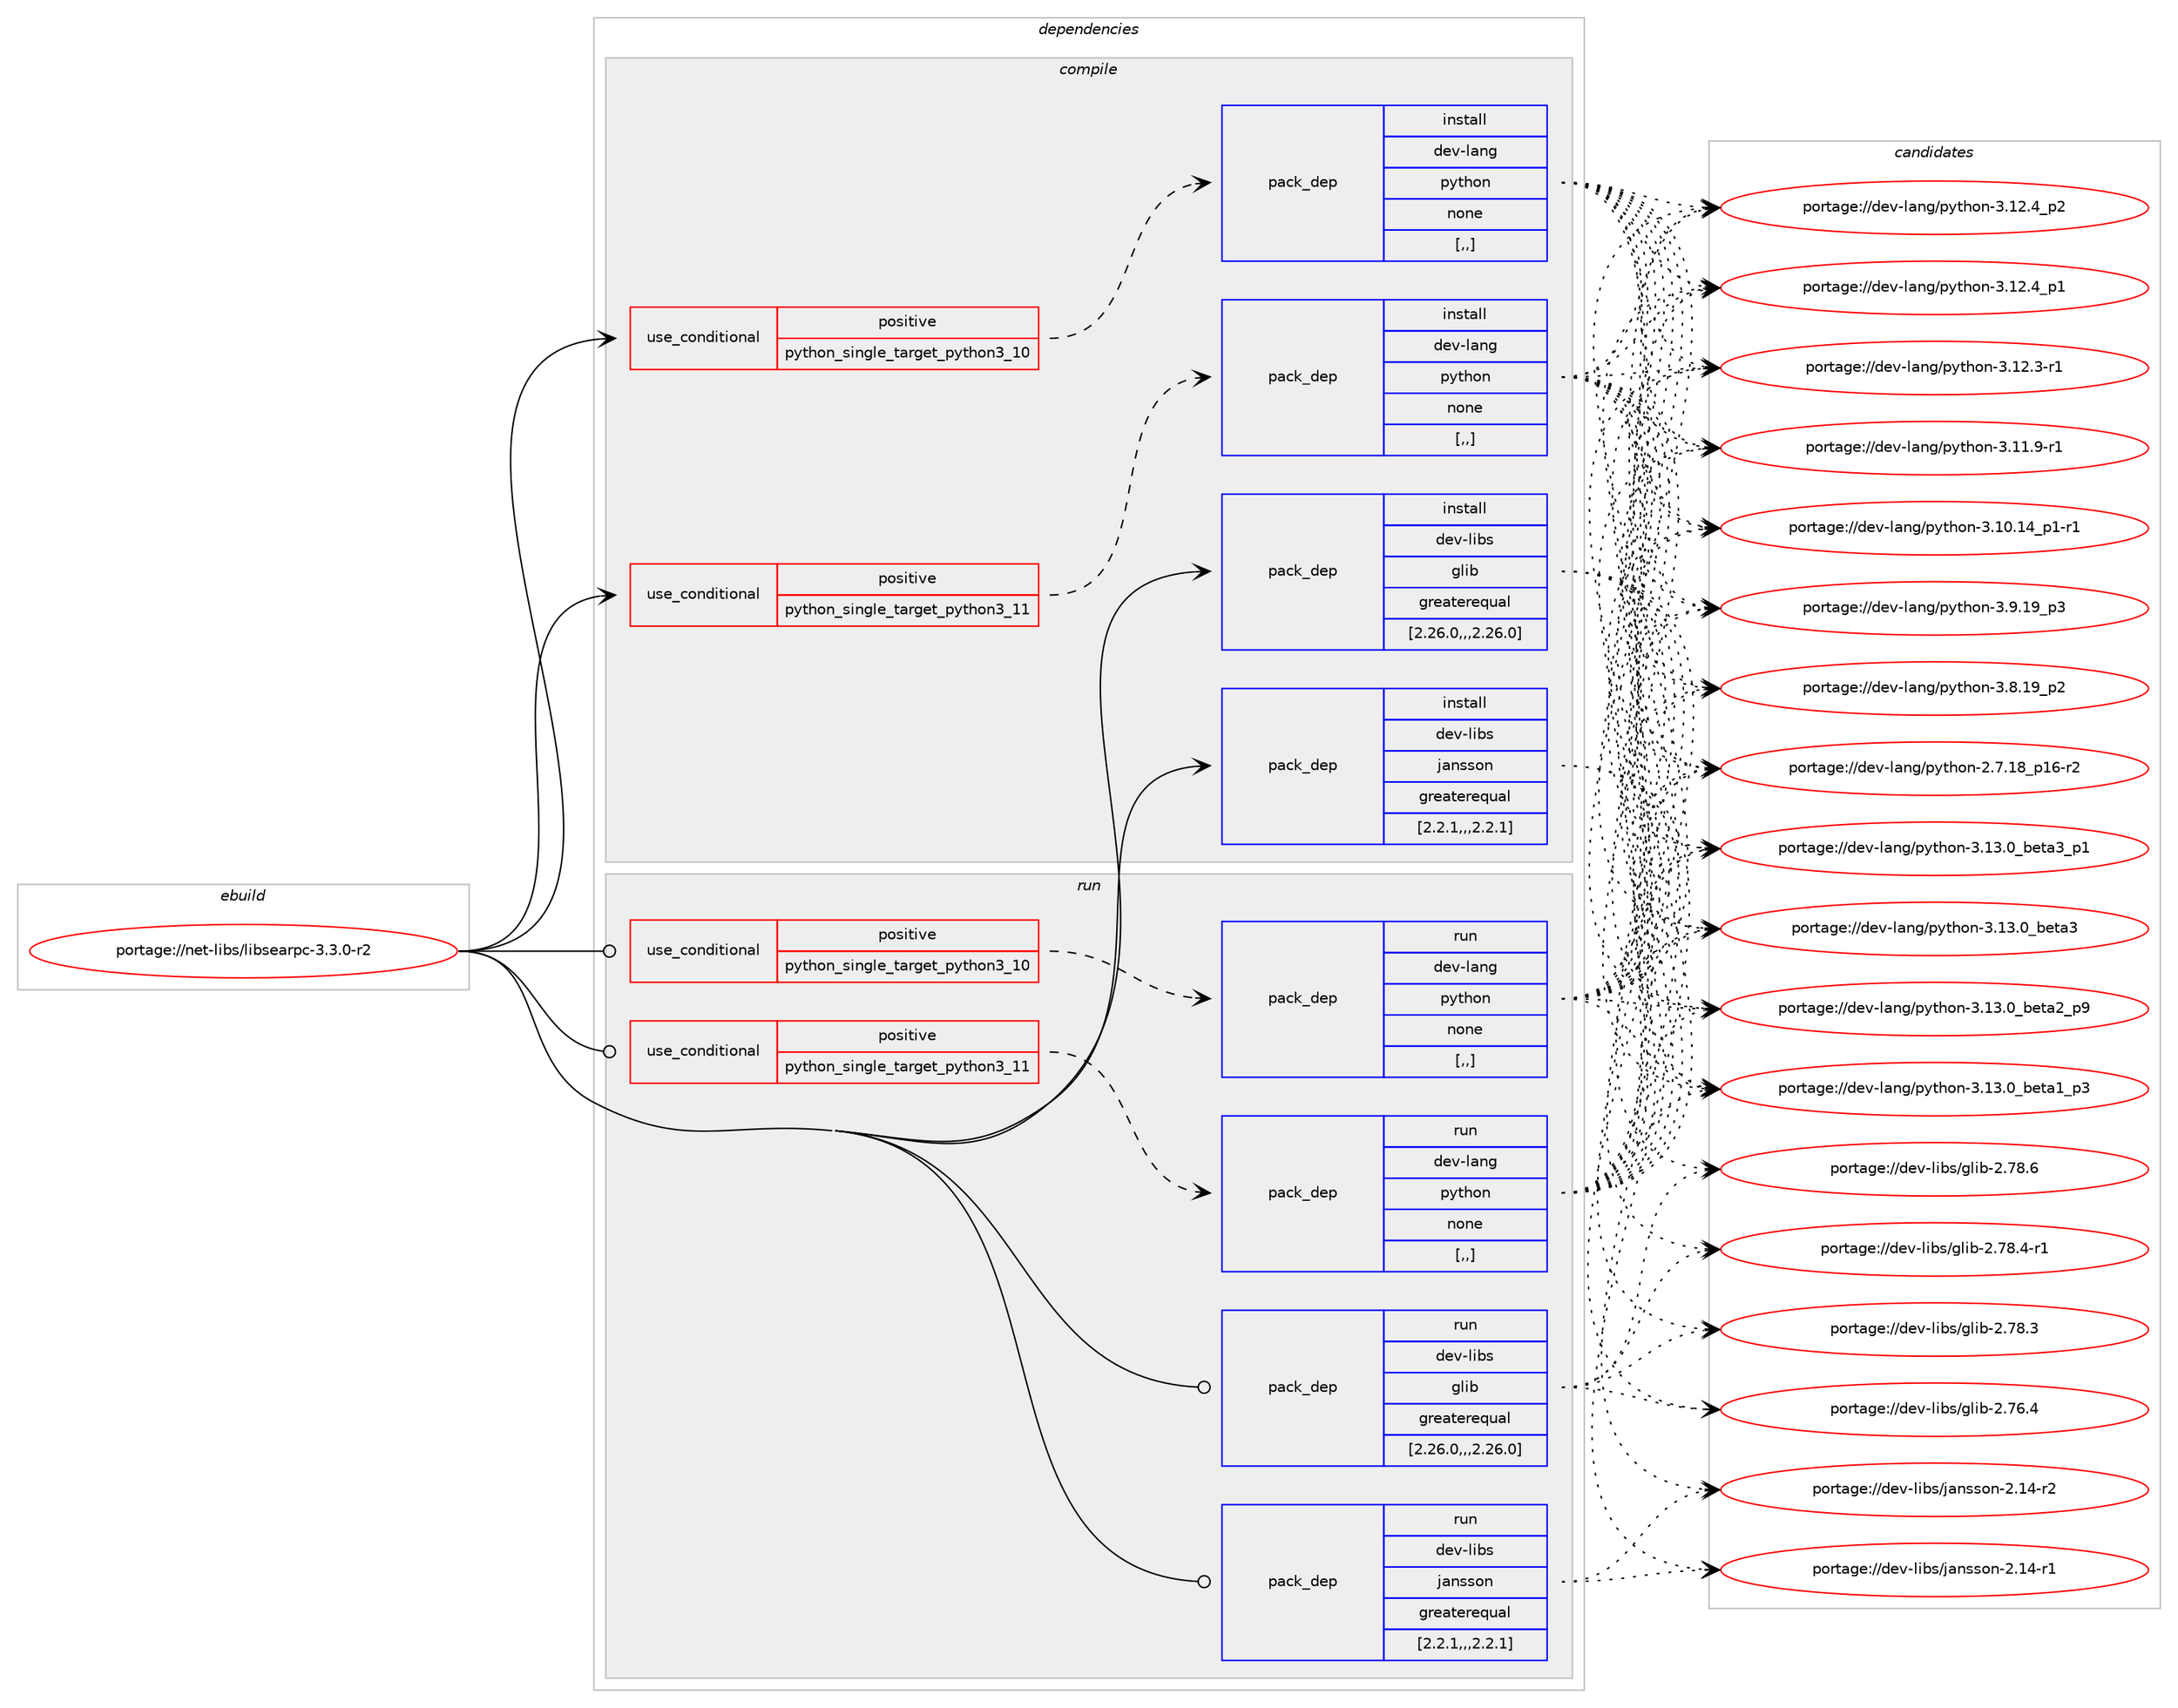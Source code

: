 digraph prolog {

# *************
# Graph options
# *************

newrank=true;
concentrate=true;
compound=true;
graph [rankdir=LR,fontname=Helvetica,fontsize=10,ranksep=1.5];#, ranksep=2.5, nodesep=0.2];
edge  [arrowhead=vee];
node  [fontname=Helvetica,fontsize=10];

# **********
# The ebuild
# **********

subgraph cluster_leftcol {
color=gray;
rank=same;
label=<<i>ebuild</i>>;
id [label="portage://net-libs/libsearpc-3.3.0-r2", color=red, width=4, href="../net-libs/libsearpc-3.3.0-r2.svg"];
}

# ****************
# The dependencies
# ****************

subgraph cluster_midcol {
color=gray;
label=<<i>dependencies</i>>;
subgraph cluster_compile {
fillcolor="#eeeeee";
style=filled;
label=<<i>compile</i>>;
subgraph cond93249 {
dependency357478 [label=<<TABLE BORDER="0" CELLBORDER="1" CELLSPACING="0" CELLPADDING="4"><TR><TD ROWSPAN="3" CELLPADDING="10">use_conditional</TD></TR><TR><TD>positive</TD></TR><TR><TD>python_single_target_python3_10</TD></TR></TABLE>>, shape=none, color=red];
subgraph pack261570 {
dependency357479 [label=<<TABLE BORDER="0" CELLBORDER="1" CELLSPACING="0" CELLPADDING="4" WIDTH="220"><TR><TD ROWSPAN="6" CELLPADDING="30">pack_dep</TD></TR><TR><TD WIDTH="110">install</TD></TR><TR><TD>dev-lang</TD></TR><TR><TD>python</TD></TR><TR><TD>none</TD></TR><TR><TD>[,,]</TD></TR></TABLE>>, shape=none, color=blue];
}
dependency357478:e -> dependency357479:w [weight=20,style="dashed",arrowhead="vee"];
}
id:e -> dependency357478:w [weight=20,style="solid",arrowhead="vee"];
subgraph cond93250 {
dependency357480 [label=<<TABLE BORDER="0" CELLBORDER="1" CELLSPACING="0" CELLPADDING="4"><TR><TD ROWSPAN="3" CELLPADDING="10">use_conditional</TD></TR><TR><TD>positive</TD></TR><TR><TD>python_single_target_python3_11</TD></TR></TABLE>>, shape=none, color=red];
subgraph pack261571 {
dependency357481 [label=<<TABLE BORDER="0" CELLBORDER="1" CELLSPACING="0" CELLPADDING="4" WIDTH="220"><TR><TD ROWSPAN="6" CELLPADDING="30">pack_dep</TD></TR><TR><TD WIDTH="110">install</TD></TR><TR><TD>dev-lang</TD></TR><TR><TD>python</TD></TR><TR><TD>none</TD></TR><TR><TD>[,,]</TD></TR></TABLE>>, shape=none, color=blue];
}
dependency357480:e -> dependency357481:w [weight=20,style="dashed",arrowhead="vee"];
}
id:e -> dependency357480:w [weight=20,style="solid",arrowhead="vee"];
subgraph pack261572 {
dependency357482 [label=<<TABLE BORDER="0" CELLBORDER="1" CELLSPACING="0" CELLPADDING="4" WIDTH="220"><TR><TD ROWSPAN="6" CELLPADDING="30">pack_dep</TD></TR><TR><TD WIDTH="110">install</TD></TR><TR><TD>dev-libs</TD></TR><TR><TD>glib</TD></TR><TR><TD>greaterequal</TD></TR><TR><TD>[2.26.0,,,2.26.0]</TD></TR></TABLE>>, shape=none, color=blue];
}
id:e -> dependency357482:w [weight=20,style="solid",arrowhead="vee"];
subgraph pack261573 {
dependency357483 [label=<<TABLE BORDER="0" CELLBORDER="1" CELLSPACING="0" CELLPADDING="4" WIDTH="220"><TR><TD ROWSPAN="6" CELLPADDING="30">pack_dep</TD></TR><TR><TD WIDTH="110">install</TD></TR><TR><TD>dev-libs</TD></TR><TR><TD>jansson</TD></TR><TR><TD>greaterequal</TD></TR><TR><TD>[2.2.1,,,2.2.1]</TD></TR></TABLE>>, shape=none, color=blue];
}
id:e -> dependency357483:w [weight=20,style="solid",arrowhead="vee"];
}
subgraph cluster_compileandrun {
fillcolor="#eeeeee";
style=filled;
label=<<i>compile and run</i>>;
}
subgraph cluster_run {
fillcolor="#eeeeee";
style=filled;
label=<<i>run</i>>;
subgraph cond93251 {
dependency357484 [label=<<TABLE BORDER="0" CELLBORDER="1" CELLSPACING="0" CELLPADDING="4"><TR><TD ROWSPAN="3" CELLPADDING="10">use_conditional</TD></TR><TR><TD>positive</TD></TR><TR><TD>python_single_target_python3_10</TD></TR></TABLE>>, shape=none, color=red];
subgraph pack261574 {
dependency357485 [label=<<TABLE BORDER="0" CELLBORDER="1" CELLSPACING="0" CELLPADDING="4" WIDTH="220"><TR><TD ROWSPAN="6" CELLPADDING="30">pack_dep</TD></TR><TR><TD WIDTH="110">run</TD></TR><TR><TD>dev-lang</TD></TR><TR><TD>python</TD></TR><TR><TD>none</TD></TR><TR><TD>[,,]</TD></TR></TABLE>>, shape=none, color=blue];
}
dependency357484:e -> dependency357485:w [weight=20,style="dashed",arrowhead="vee"];
}
id:e -> dependency357484:w [weight=20,style="solid",arrowhead="odot"];
subgraph cond93252 {
dependency357486 [label=<<TABLE BORDER="0" CELLBORDER="1" CELLSPACING="0" CELLPADDING="4"><TR><TD ROWSPAN="3" CELLPADDING="10">use_conditional</TD></TR><TR><TD>positive</TD></TR><TR><TD>python_single_target_python3_11</TD></TR></TABLE>>, shape=none, color=red];
subgraph pack261575 {
dependency357487 [label=<<TABLE BORDER="0" CELLBORDER="1" CELLSPACING="0" CELLPADDING="4" WIDTH="220"><TR><TD ROWSPAN="6" CELLPADDING="30">pack_dep</TD></TR><TR><TD WIDTH="110">run</TD></TR><TR><TD>dev-lang</TD></TR><TR><TD>python</TD></TR><TR><TD>none</TD></TR><TR><TD>[,,]</TD></TR></TABLE>>, shape=none, color=blue];
}
dependency357486:e -> dependency357487:w [weight=20,style="dashed",arrowhead="vee"];
}
id:e -> dependency357486:w [weight=20,style="solid",arrowhead="odot"];
subgraph pack261576 {
dependency357488 [label=<<TABLE BORDER="0" CELLBORDER="1" CELLSPACING="0" CELLPADDING="4" WIDTH="220"><TR><TD ROWSPAN="6" CELLPADDING="30">pack_dep</TD></TR><TR><TD WIDTH="110">run</TD></TR><TR><TD>dev-libs</TD></TR><TR><TD>glib</TD></TR><TR><TD>greaterequal</TD></TR><TR><TD>[2.26.0,,,2.26.0]</TD></TR></TABLE>>, shape=none, color=blue];
}
id:e -> dependency357488:w [weight=20,style="solid",arrowhead="odot"];
subgraph pack261577 {
dependency357489 [label=<<TABLE BORDER="0" CELLBORDER="1" CELLSPACING="0" CELLPADDING="4" WIDTH="220"><TR><TD ROWSPAN="6" CELLPADDING="30">pack_dep</TD></TR><TR><TD WIDTH="110">run</TD></TR><TR><TD>dev-libs</TD></TR><TR><TD>jansson</TD></TR><TR><TD>greaterequal</TD></TR><TR><TD>[2.2.1,,,2.2.1]</TD></TR></TABLE>>, shape=none, color=blue];
}
id:e -> dependency357489:w [weight=20,style="solid",arrowhead="odot"];
}
}

# **************
# The candidates
# **************

subgraph cluster_choices {
rank=same;
color=gray;
label=<<i>candidates</i>>;

subgraph choice261570 {
color=black;
nodesep=1;
choice10010111845108971101034711212111610411111045514649514648959810111697519511249 [label="portage://dev-lang/python-3.13.0_beta3_p1", color=red, width=4,href="../dev-lang/python-3.13.0_beta3_p1.svg"];
choice1001011184510897110103471121211161041111104551464951464895981011169751 [label="portage://dev-lang/python-3.13.0_beta3", color=red, width=4,href="../dev-lang/python-3.13.0_beta3.svg"];
choice10010111845108971101034711212111610411111045514649514648959810111697509511257 [label="portage://dev-lang/python-3.13.0_beta2_p9", color=red, width=4,href="../dev-lang/python-3.13.0_beta2_p9.svg"];
choice10010111845108971101034711212111610411111045514649514648959810111697499511251 [label="portage://dev-lang/python-3.13.0_beta1_p3", color=red, width=4,href="../dev-lang/python-3.13.0_beta1_p3.svg"];
choice100101118451089711010347112121116104111110455146495046529511250 [label="portage://dev-lang/python-3.12.4_p2", color=red, width=4,href="../dev-lang/python-3.12.4_p2.svg"];
choice100101118451089711010347112121116104111110455146495046529511249 [label="portage://dev-lang/python-3.12.4_p1", color=red, width=4,href="../dev-lang/python-3.12.4_p1.svg"];
choice100101118451089711010347112121116104111110455146495046514511449 [label="portage://dev-lang/python-3.12.3-r1", color=red, width=4,href="../dev-lang/python-3.12.3-r1.svg"];
choice100101118451089711010347112121116104111110455146494946574511449 [label="portage://dev-lang/python-3.11.9-r1", color=red, width=4,href="../dev-lang/python-3.11.9-r1.svg"];
choice100101118451089711010347112121116104111110455146494846495295112494511449 [label="portage://dev-lang/python-3.10.14_p1-r1", color=red, width=4,href="../dev-lang/python-3.10.14_p1-r1.svg"];
choice100101118451089711010347112121116104111110455146574649579511251 [label="portage://dev-lang/python-3.9.19_p3", color=red, width=4,href="../dev-lang/python-3.9.19_p3.svg"];
choice100101118451089711010347112121116104111110455146564649579511250 [label="portage://dev-lang/python-3.8.19_p2", color=red, width=4,href="../dev-lang/python-3.8.19_p2.svg"];
choice100101118451089711010347112121116104111110455046554649569511249544511450 [label="portage://dev-lang/python-2.7.18_p16-r2", color=red, width=4,href="../dev-lang/python-2.7.18_p16-r2.svg"];
dependency357479:e -> choice10010111845108971101034711212111610411111045514649514648959810111697519511249:w [style=dotted,weight="100"];
dependency357479:e -> choice1001011184510897110103471121211161041111104551464951464895981011169751:w [style=dotted,weight="100"];
dependency357479:e -> choice10010111845108971101034711212111610411111045514649514648959810111697509511257:w [style=dotted,weight="100"];
dependency357479:e -> choice10010111845108971101034711212111610411111045514649514648959810111697499511251:w [style=dotted,weight="100"];
dependency357479:e -> choice100101118451089711010347112121116104111110455146495046529511250:w [style=dotted,weight="100"];
dependency357479:e -> choice100101118451089711010347112121116104111110455146495046529511249:w [style=dotted,weight="100"];
dependency357479:e -> choice100101118451089711010347112121116104111110455146495046514511449:w [style=dotted,weight="100"];
dependency357479:e -> choice100101118451089711010347112121116104111110455146494946574511449:w [style=dotted,weight="100"];
dependency357479:e -> choice100101118451089711010347112121116104111110455146494846495295112494511449:w [style=dotted,weight="100"];
dependency357479:e -> choice100101118451089711010347112121116104111110455146574649579511251:w [style=dotted,weight="100"];
dependency357479:e -> choice100101118451089711010347112121116104111110455146564649579511250:w [style=dotted,weight="100"];
dependency357479:e -> choice100101118451089711010347112121116104111110455046554649569511249544511450:w [style=dotted,weight="100"];
}
subgraph choice261571 {
color=black;
nodesep=1;
choice10010111845108971101034711212111610411111045514649514648959810111697519511249 [label="portage://dev-lang/python-3.13.0_beta3_p1", color=red, width=4,href="../dev-lang/python-3.13.0_beta3_p1.svg"];
choice1001011184510897110103471121211161041111104551464951464895981011169751 [label="portage://dev-lang/python-3.13.0_beta3", color=red, width=4,href="../dev-lang/python-3.13.0_beta3.svg"];
choice10010111845108971101034711212111610411111045514649514648959810111697509511257 [label="portage://dev-lang/python-3.13.0_beta2_p9", color=red, width=4,href="../dev-lang/python-3.13.0_beta2_p9.svg"];
choice10010111845108971101034711212111610411111045514649514648959810111697499511251 [label="portage://dev-lang/python-3.13.0_beta1_p3", color=red, width=4,href="../dev-lang/python-3.13.0_beta1_p3.svg"];
choice100101118451089711010347112121116104111110455146495046529511250 [label="portage://dev-lang/python-3.12.4_p2", color=red, width=4,href="../dev-lang/python-3.12.4_p2.svg"];
choice100101118451089711010347112121116104111110455146495046529511249 [label="portage://dev-lang/python-3.12.4_p1", color=red, width=4,href="../dev-lang/python-3.12.4_p1.svg"];
choice100101118451089711010347112121116104111110455146495046514511449 [label="portage://dev-lang/python-3.12.3-r1", color=red, width=4,href="../dev-lang/python-3.12.3-r1.svg"];
choice100101118451089711010347112121116104111110455146494946574511449 [label="portage://dev-lang/python-3.11.9-r1", color=red, width=4,href="../dev-lang/python-3.11.9-r1.svg"];
choice100101118451089711010347112121116104111110455146494846495295112494511449 [label="portage://dev-lang/python-3.10.14_p1-r1", color=red, width=4,href="../dev-lang/python-3.10.14_p1-r1.svg"];
choice100101118451089711010347112121116104111110455146574649579511251 [label="portage://dev-lang/python-3.9.19_p3", color=red, width=4,href="../dev-lang/python-3.9.19_p3.svg"];
choice100101118451089711010347112121116104111110455146564649579511250 [label="portage://dev-lang/python-3.8.19_p2", color=red, width=4,href="../dev-lang/python-3.8.19_p2.svg"];
choice100101118451089711010347112121116104111110455046554649569511249544511450 [label="portage://dev-lang/python-2.7.18_p16-r2", color=red, width=4,href="../dev-lang/python-2.7.18_p16-r2.svg"];
dependency357481:e -> choice10010111845108971101034711212111610411111045514649514648959810111697519511249:w [style=dotted,weight="100"];
dependency357481:e -> choice1001011184510897110103471121211161041111104551464951464895981011169751:w [style=dotted,weight="100"];
dependency357481:e -> choice10010111845108971101034711212111610411111045514649514648959810111697509511257:w [style=dotted,weight="100"];
dependency357481:e -> choice10010111845108971101034711212111610411111045514649514648959810111697499511251:w [style=dotted,weight="100"];
dependency357481:e -> choice100101118451089711010347112121116104111110455146495046529511250:w [style=dotted,weight="100"];
dependency357481:e -> choice100101118451089711010347112121116104111110455146495046529511249:w [style=dotted,weight="100"];
dependency357481:e -> choice100101118451089711010347112121116104111110455146495046514511449:w [style=dotted,weight="100"];
dependency357481:e -> choice100101118451089711010347112121116104111110455146494946574511449:w [style=dotted,weight="100"];
dependency357481:e -> choice100101118451089711010347112121116104111110455146494846495295112494511449:w [style=dotted,weight="100"];
dependency357481:e -> choice100101118451089711010347112121116104111110455146574649579511251:w [style=dotted,weight="100"];
dependency357481:e -> choice100101118451089711010347112121116104111110455146564649579511250:w [style=dotted,weight="100"];
dependency357481:e -> choice100101118451089711010347112121116104111110455046554649569511249544511450:w [style=dotted,weight="100"];
}
subgraph choice261572 {
color=black;
nodesep=1;
choice1001011184510810598115471031081059845504655564654 [label="portage://dev-libs/glib-2.78.6", color=red, width=4,href="../dev-libs/glib-2.78.6.svg"];
choice10010111845108105981154710310810598455046555646524511449 [label="portage://dev-libs/glib-2.78.4-r1", color=red, width=4,href="../dev-libs/glib-2.78.4-r1.svg"];
choice1001011184510810598115471031081059845504655564651 [label="portage://dev-libs/glib-2.78.3", color=red, width=4,href="../dev-libs/glib-2.78.3.svg"];
choice1001011184510810598115471031081059845504655544652 [label="portage://dev-libs/glib-2.76.4", color=red, width=4,href="../dev-libs/glib-2.76.4.svg"];
dependency357482:e -> choice1001011184510810598115471031081059845504655564654:w [style=dotted,weight="100"];
dependency357482:e -> choice10010111845108105981154710310810598455046555646524511449:w [style=dotted,weight="100"];
dependency357482:e -> choice1001011184510810598115471031081059845504655564651:w [style=dotted,weight="100"];
dependency357482:e -> choice1001011184510810598115471031081059845504655544652:w [style=dotted,weight="100"];
}
subgraph choice261573 {
color=black;
nodesep=1;
choice1001011184510810598115471069711011511511111045504649524511450 [label="portage://dev-libs/jansson-2.14-r2", color=red, width=4,href="../dev-libs/jansson-2.14-r2.svg"];
choice1001011184510810598115471069711011511511111045504649524511449 [label="portage://dev-libs/jansson-2.14-r1", color=red, width=4,href="../dev-libs/jansson-2.14-r1.svg"];
dependency357483:e -> choice1001011184510810598115471069711011511511111045504649524511450:w [style=dotted,weight="100"];
dependency357483:e -> choice1001011184510810598115471069711011511511111045504649524511449:w [style=dotted,weight="100"];
}
subgraph choice261574 {
color=black;
nodesep=1;
choice10010111845108971101034711212111610411111045514649514648959810111697519511249 [label="portage://dev-lang/python-3.13.0_beta3_p1", color=red, width=4,href="../dev-lang/python-3.13.0_beta3_p1.svg"];
choice1001011184510897110103471121211161041111104551464951464895981011169751 [label="portage://dev-lang/python-3.13.0_beta3", color=red, width=4,href="../dev-lang/python-3.13.0_beta3.svg"];
choice10010111845108971101034711212111610411111045514649514648959810111697509511257 [label="portage://dev-lang/python-3.13.0_beta2_p9", color=red, width=4,href="../dev-lang/python-3.13.0_beta2_p9.svg"];
choice10010111845108971101034711212111610411111045514649514648959810111697499511251 [label="portage://dev-lang/python-3.13.0_beta1_p3", color=red, width=4,href="../dev-lang/python-3.13.0_beta1_p3.svg"];
choice100101118451089711010347112121116104111110455146495046529511250 [label="portage://dev-lang/python-3.12.4_p2", color=red, width=4,href="../dev-lang/python-3.12.4_p2.svg"];
choice100101118451089711010347112121116104111110455146495046529511249 [label="portage://dev-lang/python-3.12.4_p1", color=red, width=4,href="../dev-lang/python-3.12.4_p1.svg"];
choice100101118451089711010347112121116104111110455146495046514511449 [label="portage://dev-lang/python-3.12.3-r1", color=red, width=4,href="../dev-lang/python-3.12.3-r1.svg"];
choice100101118451089711010347112121116104111110455146494946574511449 [label="portage://dev-lang/python-3.11.9-r1", color=red, width=4,href="../dev-lang/python-3.11.9-r1.svg"];
choice100101118451089711010347112121116104111110455146494846495295112494511449 [label="portage://dev-lang/python-3.10.14_p1-r1", color=red, width=4,href="../dev-lang/python-3.10.14_p1-r1.svg"];
choice100101118451089711010347112121116104111110455146574649579511251 [label="portage://dev-lang/python-3.9.19_p3", color=red, width=4,href="../dev-lang/python-3.9.19_p3.svg"];
choice100101118451089711010347112121116104111110455146564649579511250 [label="portage://dev-lang/python-3.8.19_p2", color=red, width=4,href="../dev-lang/python-3.8.19_p2.svg"];
choice100101118451089711010347112121116104111110455046554649569511249544511450 [label="portage://dev-lang/python-2.7.18_p16-r2", color=red, width=4,href="../dev-lang/python-2.7.18_p16-r2.svg"];
dependency357485:e -> choice10010111845108971101034711212111610411111045514649514648959810111697519511249:w [style=dotted,weight="100"];
dependency357485:e -> choice1001011184510897110103471121211161041111104551464951464895981011169751:w [style=dotted,weight="100"];
dependency357485:e -> choice10010111845108971101034711212111610411111045514649514648959810111697509511257:w [style=dotted,weight="100"];
dependency357485:e -> choice10010111845108971101034711212111610411111045514649514648959810111697499511251:w [style=dotted,weight="100"];
dependency357485:e -> choice100101118451089711010347112121116104111110455146495046529511250:w [style=dotted,weight="100"];
dependency357485:e -> choice100101118451089711010347112121116104111110455146495046529511249:w [style=dotted,weight="100"];
dependency357485:e -> choice100101118451089711010347112121116104111110455146495046514511449:w [style=dotted,weight="100"];
dependency357485:e -> choice100101118451089711010347112121116104111110455146494946574511449:w [style=dotted,weight="100"];
dependency357485:e -> choice100101118451089711010347112121116104111110455146494846495295112494511449:w [style=dotted,weight="100"];
dependency357485:e -> choice100101118451089711010347112121116104111110455146574649579511251:w [style=dotted,weight="100"];
dependency357485:e -> choice100101118451089711010347112121116104111110455146564649579511250:w [style=dotted,weight="100"];
dependency357485:e -> choice100101118451089711010347112121116104111110455046554649569511249544511450:w [style=dotted,weight="100"];
}
subgraph choice261575 {
color=black;
nodesep=1;
choice10010111845108971101034711212111610411111045514649514648959810111697519511249 [label="portage://dev-lang/python-3.13.0_beta3_p1", color=red, width=4,href="../dev-lang/python-3.13.0_beta3_p1.svg"];
choice1001011184510897110103471121211161041111104551464951464895981011169751 [label="portage://dev-lang/python-3.13.0_beta3", color=red, width=4,href="../dev-lang/python-3.13.0_beta3.svg"];
choice10010111845108971101034711212111610411111045514649514648959810111697509511257 [label="portage://dev-lang/python-3.13.0_beta2_p9", color=red, width=4,href="../dev-lang/python-3.13.0_beta2_p9.svg"];
choice10010111845108971101034711212111610411111045514649514648959810111697499511251 [label="portage://dev-lang/python-3.13.0_beta1_p3", color=red, width=4,href="../dev-lang/python-3.13.0_beta1_p3.svg"];
choice100101118451089711010347112121116104111110455146495046529511250 [label="portage://dev-lang/python-3.12.4_p2", color=red, width=4,href="../dev-lang/python-3.12.4_p2.svg"];
choice100101118451089711010347112121116104111110455146495046529511249 [label="portage://dev-lang/python-3.12.4_p1", color=red, width=4,href="../dev-lang/python-3.12.4_p1.svg"];
choice100101118451089711010347112121116104111110455146495046514511449 [label="portage://dev-lang/python-3.12.3-r1", color=red, width=4,href="../dev-lang/python-3.12.3-r1.svg"];
choice100101118451089711010347112121116104111110455146494946574511449 [label="portage://dev-lang/python-3.11.9-r1", color=red, width=4,href="../dev-lang/python-3.11.9-r1.svg"];
choice100101118451089711010347112121116104111110455146494846495295112494511449 [label="portage://dev-lang/python-3.10.14_p1-r1", color=red, width=4,href="../dev-lang/python-3.10.14_p1-r1.svg"];
choice100101118451089711010347112121116104111110455146574649579511251 [label="portage://dev-lang/python-3.9.19_p3", color=red, width=4,href="../dev-lang/python-3.9.19_p3.svg"];
choice100101118451089711010347112121116104111110455146564649579511250 [label="portage://dev-lang/python-3.8.19_p2", color=red, width=4,href="../dev-lang/python-3.8.19_p2.svg"];
choice100101118451089711010347112121116104111110455046554649569511249544511450 [label="portage://dev-lang/python-2.7.18_p16-r2", color=red, width=4,href="../dev-lang/python-2.7.18_p16-r2.svg"];
dependency357487:e -> choice10010111845108971101034711212111610411111045514649514648959810111697519511249:w [style=dotted,weight="100"];
dependency357487:e -> choice1001011184510897110103471121211161041111104551464951464895981011169751:w [style=dotted,weight="100"];
dependency357487:e -> choice10010111845108971101034711212111610411111045514649514648959810111697509511257:w [style=dotted,weight="100"];
dependency357487:e -> choice10010111845108971101034711212111610411111045514649514648959810111697499511251:w [style=dotted,weight="100"];
dependency357487:e -> choice100101118451089711010347112121116104111110455146495046529511250:w [style=dotted,weight="100"];
dependency357487:e -> choice100101118451089711010347112121116104111110455146495046529511249:w [style=dotted,weight="100"];
dependency357487:e -> choice100101118451089711010347112121116104111110455146495046514511449:w [style=dotted,weight="100"];
dependency357487:e -> choice100101118451089711010347112121116104111110455146494946574511449:w [style=dotted,weight="100"];
dependency357487:e -> choice100101118451089711010347112121116104111110455146494846495295112494511449:w [style=dotted,weight="100"];
dependency357487:e -> choice100101118451089711010347112121116104111110455146574649579511251:w [style=dotted,weight="100"];
dependency357487:e -> choice100101118451089711010347112121116104111110455146564649579511250:w [style=dotted,weight="100"];
dependency357487:e -> choice100101118451089711010347112121116104111110455046554649569511249544511450:w [style=dotted,weight="100"];
}
subgraph choice261576 {
color=black;
nodesep=1;
choice1001011184510810598115471031081059845504655564654 [label="portage://dev-libs/glib-2.78.6", color=red, width=4,href="../dev-libs/glib-2.78.6.svg"];
choice10010111845108105981154710310810598455046555646524511449 [label="portage://dev-libs/glib-2.78.4-r1", color=red, width=4,href="../dev-libs/glib-2.78.4-r1.svg"];
choice1001011184510810598115471031081059845504655564651 [label="portage://dev-libs/glib-2.78.3", color=red, width=4,href="../dev-libs/glib-2.78.3.svg"];
choice1001011184510810598115471031081059845504655544652 [label="portage://dev-libs/glib-2.76.4", color=red, width=4,href="../dev-libs/glib-2.76.4.svg"];
dependency357488:e -> choice1001011184510810598115471031081059845504655564654:w [style=dotted,weight="100"];
dependency357488:e -> choice10010111845108105981154710310810598455046555646524511449:w [style=dotted,weight="100"];
dependency357488:e -> choice1001011184510810598115471031081059845504655564651:w [style=dotted,weight="100"];
dependency357488:e -> choice1001011184510810598115471031081059845504655544652:w [style=dotted,weight="100"];
}
subgraph choice261577 {
color=black;
nodesep=1;
choice1001011184510810598115471069711011511511111045504649524511450 [label="portage://dev-libs/jansson-2.14-r2", color=red, width=4,href="../dev-libs/jansson-2.14-r2.svg"];
choice1001011184510810598115471069711011511511111045504649524511449 [label="portage://dev-libs/jansson-2.14-r1", color=red, width=4,href="../dev-libs/jansson-2.14-r1.svg"];
dependency357489:e -> choice1001011184510810598115471069711011511511111045504649524511450:w [style=dotted,weight="100"];
dependency357489:e -> choice1001011184510810598115471069711011511511111045504649524511449:w [style=dotted,weight="100"];
}
}

}
